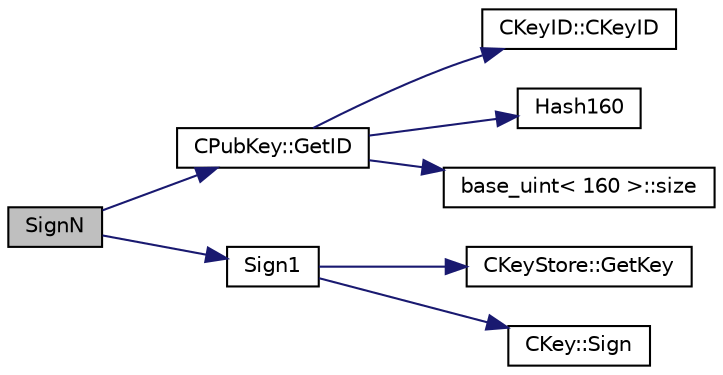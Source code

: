 digraph "SignN"
{
  edge [fontname="Helvetica",fontsize="10",labelfontname="Helvetica",labelfontsize="10"];
  node [fontname="Helvetica",fontsize="10",shape=record];
  rankdir="LR";
  Node382 [label="SignN",height=0.2,width=0.4,color="black", fillcolor="grey75", style="filled", fontcolor="black"];
  Node382 -> Node383 [color="midnightblue",fontsize="10",style="solid",fontname="Helvetica"];
  Node383 [label="CPubKey::GetID",height=0.2,width=0.4,color="black", fillcolor="white", style="filled",URL="$class_c_pub_key.html#a2675f7e6f72eff68e7a5227289feb021"];
  Node383 -> Node384 [color="midnightblue",fontsize="10",style="solid",fontname="Helvetica"];
  Node384 [label="CKeyID::CKeyID",height=0.2,width=0.4,color="black", fillcolor="white", style="filled",URL="$class_c_key_i_d.html#a01dbd3c37820a2ffe89d106c6a7cf53d"];
  Node383 -> Node385 [color="midnightblue",fontsize="10",style="solid",fontname="Helvetica"];
  Node385 [label="Hash160",height=0.2,width=0.4,color="black", fillcolor="white", style="filled",URL="$hash_8h.html#a4490f70ddae16e9e48460a0416a48a6b"];
  Node383 -> Node386 [color="midnightblue",fontsize="10",style="solid",fontname="Helvetica"];
  Node386 [label="base_uint\< 160 \>::size",height=0.2,width=0.4,color="black", fillcolor="white", style="filled",URL="$classbase__uint.html#a1f49b034e686269601ea89b0319b8004"];
  Node382 -> Node387 [color="midnightblue",fontsize="10",style="solid",fontname="Helvetica"];
  Node387 [label="Sign1",height=0.2,width=0.4,color="black", fillcolor="white", style="filled",URL="$script_8cpp.html#a69a9e5f9a88e729142cf556292154f2f"];
  Node387 -> Node388 [color="midnightblue",fontsize="10",style="solid",fontname="Helvetica"];
  Node388 [label="CKeyStore::GetKey",height=0.2,width=0.4,color="black", fillcolor="white", style="filled",URL="$class_c_key_store.html#a2dffca468fef2e5da2e42a7c983d968a"];
  Node387 -> Node389 [color="midnightblue",fontsize="10",style="solid",fontname="Helvetica"];
  Node389 [label="CKey::Sign",height=0.2,width=0.4,color="black", fillcolor="white", style="filled",URL="$class_c_key.html#aa9b184a4a71d3e1a40aab360cf68e86c",tooltip="Create a DER-serialized signature. "];
}
